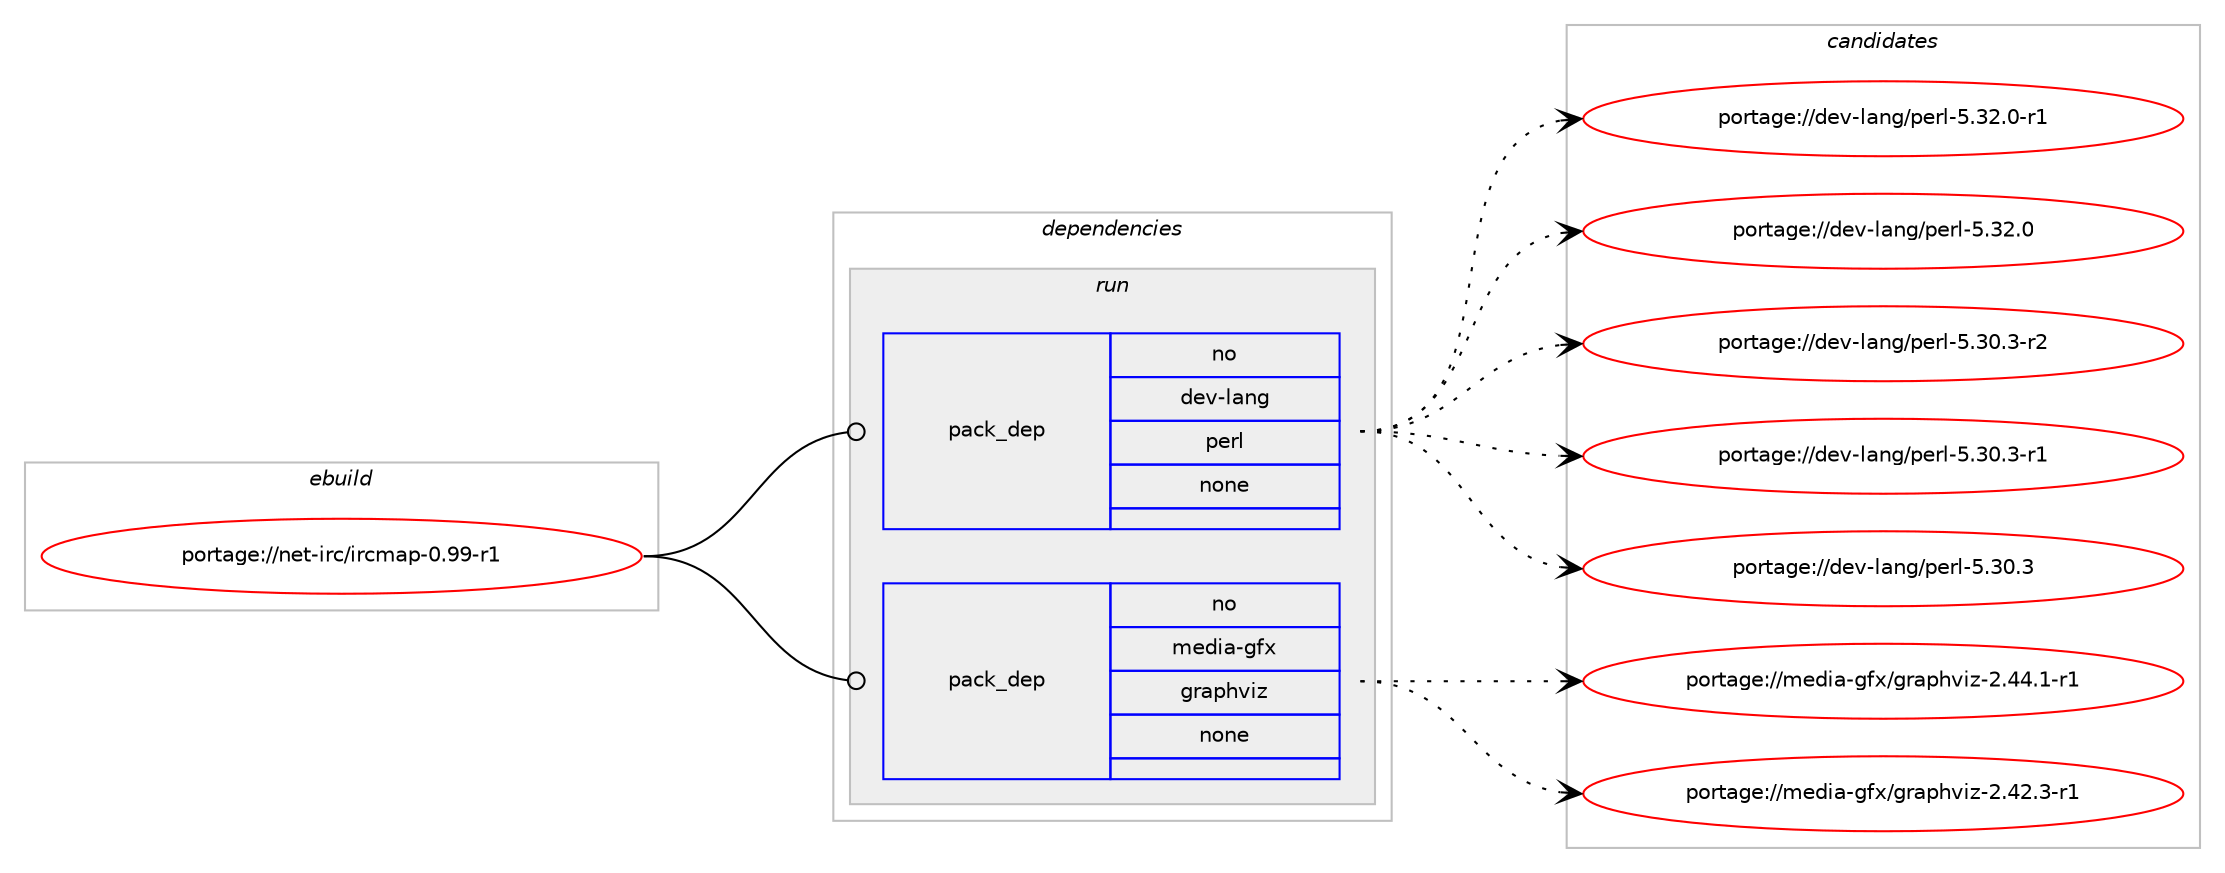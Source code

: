 digraph prolog {

# *************
# Graph options
# *************

newrank=true;
concentrate=true;
compound=true;
graph [rankdir=LR,fontname=Helvetica,fontsize=10,ranksep=1.5];#, ranksep=2.5, nodesep=0.2];
edge  [arrowhead=vee];
node  [fontname=Helvetica,fontsize=10];

# **********
# The ebuild
# **********

subgraph cluster_leftcol {
color=gray;
rank=same;
label=<<i>ebuild</i>>;
id [label="portage://net-irc/ircmap-0.99-r1", color=red, width=4, href="../net-irc/ircmap-0.99-r1.svg"];
}

# ****************
# The dependencies
# ****************

subgraph cluster_midcol {
color=gray;
label=<<i>dependencies</i>>;
subgraph cluster_compile {
fillcolor="#eeeeee";
style=filled;
label=<<i>compile</i>>;
}
subgraph cluster_compileandrun {
fillcolor="#eeeeee";
style=filled;
label=<<i>compile and run</i>>;
}
subgraph cluster_run {
fillcolor="#eeeeee";
style=filled;
label=<<i>run</i>>;
subgraph pack3141 {
dependency3847 [label=<<TABLE BORDER="0" CELLBORDER="1" CELLSPACING="0" CELLPADDING="4" WIDTH="220"><TR><TD ROWSPAN="6" CELLPADDING="30">pack_dep</TD></TR><TR><TD WIDTH="110">no</TD></TR><TR><TD>dev-lang</TD></TR><TR><TD>perl</TD></TR><TR><TD>none</TD></TR><TR><TD></TD></TR></TABLE>>, shape=none, color=blue];
}
id:e -> dependency3847:w [weight=20,style="solid",arrowhead="odot"];
subgraph pack3142 {
dependency3848 [label=<<TABLE BORDER="0" CELLBORDER="1" CELLSPACING="0" CELLPADDING="4" WIDTH="220"><TR><TD ROWSPAN="6" CELLPADDING="30">pack_dep</TD></TR><TR><TD WIDTH="110">no</TD></TR><TR><TD>media-gfx</TD></TR><TR><TD>graphviz</TD></TR><TR><TD>none</TD></TR><TR><TD></TD></TR></TABLE>>, shape=none, color=blue];
}
id:e -> dependency3848:w [weight=20,style="solid",arrowhead="odot"];
}
}

# **************
# The candidates
# **************

subgraph cluster_choices {
rank=same;
color=gray;
label=<<i>candidates</i>>;

subgraph choice3141 {
color=black;
nodesep=1;
choice100101118451089711010347112101114108455346515046484511449 [label="portage://dev-lang/perl-5.32.0-r1", color=red, width=4,href="../dev-lang/perl-5.32.0-r1.svg"];
choice10010111845108971101034711210111410845534651504648 [label="portage://dev-lang/perl-5.32.0", color=red, width=4,href="../dev-lang/perl-5.32.0.svg"];
choice100101118451089711010347112101114108455346514846514511450 [label="portage://dev-lang/perl-5.30.3-r2", color=red, width=4,href="../dev-lang/perl-5.30.3-r2.svg"];
choice100101118451089711010347112101114108455346514846514511449 [label="portage://dev-lang/perl-5.30.3-r1", color=red, width=4,href="../dev-lang/perl-5.30.3-r1.svg"];
choice10010111845108971101034711210111410845534651484651 [label="portage://dev-lang/perl-5.30.3", color=red, width=4,href="../dev-lang/perl-5.30.3.svg"];
dependency3847:e -> choice100101118451089711010347112101114108455346515046484511449:w [style=dotted,weight="100"];
dependency3847:e -> choice10010111845108971101034711210111410845534651504648:w [style=dotted,weight="100"];
dependency3847:e -> choice100101118451089711010347112101114108455346514846514511450:w [style=dotted,weight="100"];
dependency3847:e -> choice100101118451089711010347112101114108455346514846514511449:w [style=dotted,weight="100"];
dependency3847:e -> choice10010111845108971101034711210111410845534651484651:w [style=dotted,weight="100"];
}
subgraph choice3142 {
color=black;
nodesep=1;
choice10910110010597451031021204710311497112104118105122455046525246494511449 [label="portage://media-gfx/graphviz-2.44.1-r1", color=red, width=4,href="../media-gfx/graphviz-2.44.1-r1.svg"];
choice10910110010597451031021204710311497112104118105122455046525046514511449 [label="portage://media-gfx/graphviz-2.42.3-r1", color=red, width=4,href="../media-gfx/graphviz-2.42.3-r1.svg"];
dependency3848:e -> choice10910110010597451031021204710311497112104118105122455046525246494511449:w [style=dotted,weight="100"];
dependency3848:e -> choice10910110010597451031021204710311497112104118105122455046525046514511449:w [style=dotted,weight="100"];
}
}

}
